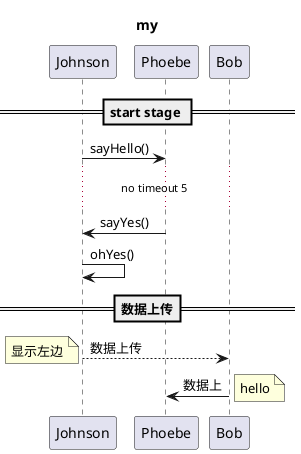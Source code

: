 @startuml
title my
== start stage ==
Johnson -> Phoebe:sayHello()
...no timeout 5 ...

Johnson <- Phoebe:sayYes()
Johnson -> Johnson:ohYes()
==数据上传==
Johnson --> Bob: 数据上传
note left:显示左边
Bob -> Phoebe: 数据上
note right:hello
@enduml




@startuml
title 时序图

== 鉴权阶段 ==

Alice -> Bob: 请求
Bob -> Alice: 应答

== 数据上传 ==

Alice -> Bob: 上传数据
note left: 这是显示在左边的备注

Bob --> Canny: 转交数据
... 不超过 5 秒钟 ...
Canny --> Bob: 状态返回
note right: 这是显示在右边的备注

Bob -> Alice: 状态返回

== 状态显示 ==

Alice -> Alice: 给自己发消息

@enduml